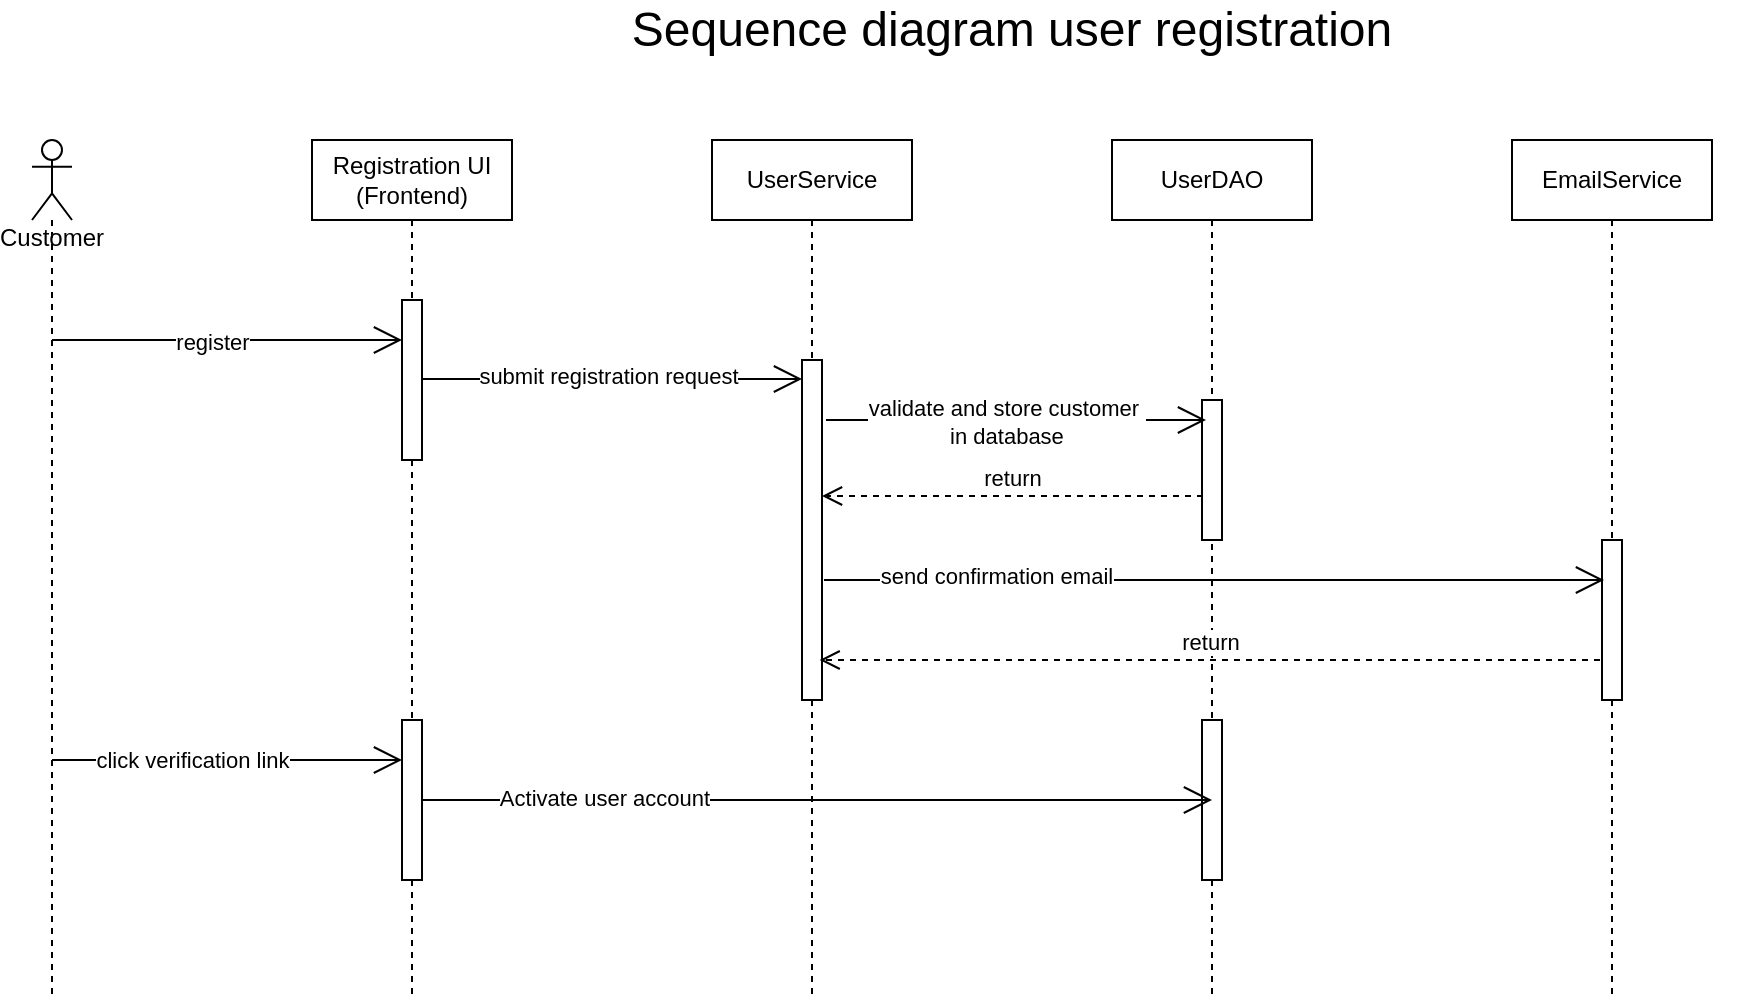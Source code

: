 <mxfile version="26.0.16">
  <diagram name="Page-1" id="RGYwOXEDdMp9lPAGbn-v">
    <mxGraphModel dx="1518" dy="614" grid="1" gridSize="10" guides="1" tooltips="1" connect="1" arrows="1" fold="1" page="1" pageScale="1" pageWidth="1100" pageHeight="850" math="0" shadow="0">
      <root>
        <mxCell id="0" />
        <mxCell id="1" parent="0" />
        <mxCell id="WMwmRBptVlRKKHM77SrB-1" value="&lt;div&gt;&lt;br&gt;&lt;/div&gt;&lt;div&gt;&lt;br&gt;&lt;/div&gt;&lt;div&gt;&lt;br&gt;&lt;/div&gt;&lt;div&gt;&lt;br&gt;&lt;/div&gt;Customer" style="shape=umlLifeline;perimeter=lifelinePerimeter;whiteSpace=wrap;html=1;container=1;dropTarget=0;collapsible=0;recursiveResize=0;outlineConnect=0;portConstraint=eastwest;newEdgeStyle={&quot;curved&quot;:0,&quot;rounded&quot;:0};participant=umlActor;" vertex="1" parent="1">
          <mxGeometry x="60" y="100" width="20" height="430" as="geometry" />
        </mxCell>
        <mxCell id="WMwmRBptVlRKKHM77SrB-2" value="Sequence diagram user registration" style="text;html=1;align=center;verticalAlign=middle;whiteSpace=wrap;rounded=0;fontSize=24;" vertex="1" parent="1">
          <mxGeometry x="180" y="30" width="740" height="30" as="geometry" />
        </mxCell>
        <mxCell id="WMwmRBptVlRKKHM77SrB-3" value="Registration UI (Frontend)" style="shape=umlLifeline;perimeter=lifelinePerimeter;whiteSpace=wrap;html=1;container=1;dropTarget=0;collapsible=0;recursiveResize=0;outlineConnect=0;portConstraint=eastwest;newEdgeStyle={&quot;curved&quot;:0,&quot;rounded&quot;:0};" vertex="1" parent="1">
          <mxGeometry x="200" y="100" width="100" height="430" as="geometry" />
        </mxCell>
        <mxCell id="WMwmRBptVlRKKHM77SrB-21" value="" style="html=1;points=[[0,0,0,0,5],[0,1,0,0,-5],[1,0,0,0,5],[1,1,0,0,-5]];perimeter=orthogonalPerimeter;outlineConnect=0;targetShapes=umlLifeline;portConstraint=eastwest;newEdgeStyle={&quot;curved&quot;:0,&quot;rounded&quot;:0};" vertex="1" parent="WMwmRBptVlRKKHM77SrB-3">
          <mxGeometry x="45" y="290" width="10" height="80" as="geometry" />
        </mxCell>
        <mxCell id="WMwmRBptVlRKKHM77SrB-4" value="UserService" style="shape=umlLifeline;perimeter=lifelinePerimeter;whiteSpace=wrap;html=1;container=1;dropTarget=0;collapsible=0;recursiveResize=0;outlineConnect=0;portConstraint=eastwest;newEdgeStyle={&quot;curved&quot;:0,&quot;rounded&quot;:0};" vertex="1" parent="1">
          <mxGeometry x="400" y="100" width="100" height="430" as="geometry" />
        </mxCell>
        <mxCell id="WMwmRBptVlRKKHM77SrB-12" value="" style="html=1;points=[[0,0,0,0,5],[0,1,0,0,-5],[1,0,0,0,5],[1,1,0,0,-5]];perimeter=orthogonalPerimeter;outlineConnect=0;targetShapes=umlLifeline;portConstraint=eastwest;newEdgeStyle={&quot;curved&quot;:0,&quot;rounded&quot;:0};" vertex="1" parent="WMwmRBptVlRKKHM77SrB-4">
          <mxGeometry x="45" y="110" width="10" height="170" as="geometry" />
        </mxCell>
        <mxCell id="WMwmRBptVlRKKHM77SrB-5" value="UserDAO" style="shape=umlLifeline;perimeter=lifelinePerimeter;whiteSpace=wrap;html=1;container=1;dropTarget=0;collapsible=0;recursiveResize=0;outlineConnect=0;portConstraint=eastwest;newEdgeStyle={&quot;curved&quot;:0,&quot;rounded&quot;:0};" vertex="1" parent="1">
          <mxGeometry x="600" y="100" width="100" height="430" as="geometry" />
        </mxCell>
        <mxCell id="WMwmRBptVlRKKHM77SrB-15" value="" style="html=1;points=[[0,0,0,0,5],[0,1,0,0,-5],[1,0,0,0,5],[1,1,0,0,-5]];perimeter=orthogonalPerimeter;outlineConnect=0;targetShapes=umlLifeline;portConstraint=eastwest;newEdgeStyle={&quot;curved&quot;:0,&quot;rounded&quot;:0};" vertex="1" parent="WMwmRBptVlRKKHM77SrB-5">
          <mxGeometry x="45" y="130" width="10" height="70" as="geometry" />
        </mxCell>
        <mxCell id="WMwmRBptVlRKKHM77SrB-24" value="" style="html=1;points=[[0,0,0,0,5],[0,1,0,0,-5],[1,0,0,0,5],[1,1,0,0,-5]];perimeter=orthogonalPerimeter;outlineConnect=0;targetShapes=umlLifeline;portConstraint=eastwest;newEdgeStyle={&quot;curved&quot;:0,&quot;rounded&quot;:0};" vertex="1" parent="WMwmRBptVlRKKHM77SrB-5">
          <mxGeometry x="45" y="290" width="10" height="80" as="geometry" />
        </mxCell>
        <mxCell id="WMwmRBptVlRKKHM77SrB-6" value="EmailService" style="shape=umlLifeline;perimeter=lifelinePerimeter;whiteSpace=wrap;html=1;container=1;dropTarget=0;collapsible=0;recursiveResize=0;outlineConnect=0;portConstraint=eastwest;newEdgeStyle={&quot;curved&quot;:0,&quot;rounded&quot;:0};" vertex="1" parent="1">
          <mxGeometry x="800" y="100" width="100" height="430" as="geometry" />
        </mxCell>
        <mxCell id="WMwmRBptVlRKKHM77SrB-19" value="" style="html=1;points=[[0,0,0,0,5],[0,1,0,0,-5],[1,0,0,0,5],[1,1,0,0,-5]];perimeter=orthogonalPerimeter;outlineConnect=0;targetShapes=umlLifeline;portConstraint=eastwest;newEdgeStyle={&quot;curved&quot;:0,&quot;rounded&quot;:0};" vertex="1" parent="WMwmRBptVlRKKHM77SrB-6">
          <mxGeometry x="45" y="200" width="10" height="80" as="geometry" />
        </mxCell>
        <mxCell id="WMwmRBptVlRKKHM77SrB-7" value="" style="endArrow=open;endFill=1;endSize=12;html=1;rounded=0;" edge="1" parent="1" target="WMwmRBptVlRKKHM77SrB-8">
          <mxGeometry width="160" relative="1" as="geometry">
            <mxPoint x="70" y="200" as="sourcePoint" />
            <mxPoint x="230" y="200" as="targetPoint" />
          </mxGeometry>
        </mxCell>
        <mxCell id="WMwmRBptVlRKKHM77SrB-9" value="register" style="edgeLabel;html=1;align=center;verticalAlign=middle;resizable=0;points=[];" vertex="1" connectable="0" parent="WMwmRBptVlRKKHM77SrB-7">
          <mxGeometry x="-0.086" y="-1" relative="1" as="geometry">
            <mxPoint as="offset" />
          </mxGeometry>
        </mxCell>
        <mxCell id="WMwmRBptVlRKKHM77SrB-8" value="" style="html=1;points=[[0,0,0,0,5],[0,1,0,0,-5],[1,0,0,0,5],[1,1,0,0,-5]];perimeter=orthogonalPerimeter;outlineConnect=0;targetShapes=umlLifeline;portConstraint=eastwest;newEdgeStyle={&quot;curved&quot;:0,&quot;rounded&quot;:0};" vertex="1" parent="1">
          <mxGeometry x="245" y="180" width="10" height="80" as="geometry" />
        </mxCell>
        <mxCell id="WMwmRBptVlRKKHM77SrB-10" value="" style="endArrow=open;endFill=1;endSize=12;html=1;rounded=0;" edge="1" parent="1" target="WMwmRBptVlRKKHM77SrB-12">
          <mxGeometry width="160" relative="1" as="geometry">
            <mxPoint x="255" y="219.5" as="sourcePoint" />
            <mxPoint x="440" y="220" as="targetPoint" />
          </mxGeometry>
        </mxCell>
        <mxCell id="WMwmRBptVlRKKHM77SrB-11" value="submit registration request" style="edgeLabel;html=1;align=center;verticalAlign=middle;resizable=0;points=[];" vertex="1" connectable="0" parent="WMwmRBptVlRKKHM77SrB-10">
          <mxGeometry x="-0.023" y="2" relative="1" as="geometry">
            <mxPoint as="offset" />
          </mxGeometry>
        </mxCell>
        <mxCell id="WMwmRBptVlRKKHM77SrB-13" value="" style="endArrow=open;endFill=1;endSize=12;html=1;rounded=0;" edge="1" parent="1">
          <mxGeometry width="160" relative="1" as="geometry">
            <mxPoint x="457" y="240" as="sourcePoint" />
            <mxPoint x="647" y="240" as="targetPoint" />
          </mxGeometry>
        </mxCell>
        <mxCell id="WMwmRBptVlRKKHM77SrB-14" value="validate and store customer&amp;nbsp;&lt;div&gt;in database&lt;/div&gt;" style="edgeLabel;html=1;align=center;verticalAlign=middle;resizable=0;points=[];" vertex="1" connectable="0" parent="WMwmRBptVlRKKHM77SrB-13">
          <mxGeometry x="-0.35" y="-1" relative="1" as="geometry">
            <mxPoint x="28" as="offset" />
          </mxGeometry>
        </mxCell>
        <mxCell id="WMwmRBptVlRKKHM77SrB-16" value="return" style="html=1;verticalAlign=bottom;endArrow=open;dashed=1;endSize=8;curved=0;rounded=0;" edge="1" parent="1" target="WMwmRBptVlRKKHM77SrB-12">
          <mxGeometry relative="1" as="geometry">
            <mxPoint x="645.5" y="278" as="sourcePoint" />
            <mxPoint x="460" y="278" as="targetPoint" />
          </mxGeometry>
        </mxCell>
        <mxCell id="WMwmRBptVlRKKHM77SrB-17" value="" style="endArrow=open;endFill=1;endSize=12;html=1;rounded=0;" edge="1" parent="1">
          <mxGeometry width="160" relative="1" as="geometry">
            <mxPoint x="456" y="320" as="sourcePoint" />
            <mxPoint x="846" y="320" as="targetPoint" />
          </mxGeometry>
        </mxCell>
        <mxCell id="WMwmRBptVlRKKHM77SrB-18" value="send confirmation email" style="edgeLabel;html=1;align=center;verticalAlign=middle;resizable=0;points=[];" vertex="1" connectable="0" parent="WMwmRBptVlRKKHM77SrB-17">
          <mxGeometry x="-0.695" y="1" relative="1" as="geometry">
            <mxPoint x="26" y="-1" as="offset" />
          </mxGeometry>
        </mxCell>
        <mxCell id="WMwmRBptVlRKKHM77SrB-20" value="return" style="html=1;verticalAlign=bottom;endArrow=open;dashed=1;endSize=8;curved=0;rounded=0;" edge="1" parent="1">
          <mxGeometry relative="1" as="geometry">
            <mxPoint x="844" y="360" as="sourcePoint" />
            <mxPoint x="453.81" y="360" as="targetPoint" />
          </mxGeometry>
        </mxCell>
        <mxCell id="WMwmRBptVlRKKHM77SrB-22" value="" style="endArrow=open;endFill=1;endSize=12;html=1;rounded=0;" edge="1" parent="1" target="WMwmRBptVlRKKHM77SrB-21">
          <mxGeometry width="160" relative="1" as="geometry">
            <mxPoint x="70" y="410" as="sourcePoint" />
            <mxPoint x="240" y="410" as="targetPoint" />
          </mxGeometry>
        </mxCell>
        <mxCell id="WMwmRBptVlRKKHM77SrB-23" value="click verification link" style="edgeLabel;html=1;align=center;verticalAlign=middle;resizable=0;points=[];" vertex="1" connectable="0" parent="WMwmRBptVlRKKHM77SrB-22">
          <mxGeometry x="-0.576" y="-3" relative="1" as="geometry">
            <mxPoint x="33" y="-3" as="offset" />
          </mxGeometry>
        </mxCell>
        <mxCell id="WMwmRBptVlRKKHM77SrB-25" value="" style="endArrow=open;endFill=1;endSize=12;html=1;rounded=0;entryX=0.5;entryY=0.5;entryDx=0;entryDy=0;entryPerimeter=0;" edge="1" parent="1" target="WMwmRBptVlRKKHM77SrB-24">
          <mxGeometry width="160" relative="1" as="geometry">
            <mxPoint x="255" y="430" as="sourcePoint" />
            <mxPoint x="640" y="430" as="targetPoint" />
          </mxGeometry>
        </mxCell>
        <mxCell id="WMwmRBptVlRKKHM77SrB-26" value="Activate user account" style="edgeLabel;html=1;align=center;verticalAlign=middle;resizable=0;points=[];" vertex="1" connectable="0" parent="WMwmRBptVlRKKHM77SrB-25">
          <mxGeometry x="-0.543" y="1" relative="1" as="geometry">
            <mxPoint as="offset" />
          </mxGeometry>
        </mxCell>
      </root>
    </mxGraphModel>
  </diagram>
</mxfile>
